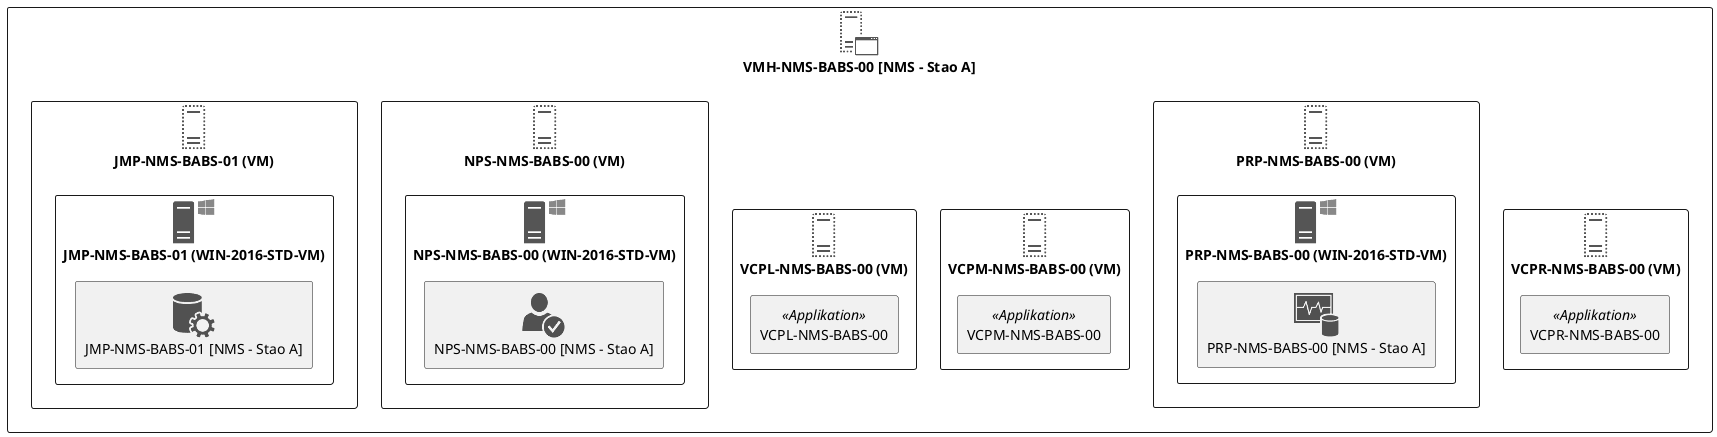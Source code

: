 @startuml


skinparam monochrome true
skinparam componentStyle uml2
!include <office/servers/virtual_application_server>
!include <office/Servers/virtual_server>
!include <office/Servers/virtual_server>
!include <office/Servers/windows_server>
!include <office/databases/monitoring_store>
!include <office/Servers/virtual_server>
!include <office/Servers/virtual_server>
!include <office/Servers/virtual_server>
!include <office/Servers/windows_server>
!include <office/security/credentials>
!include <office/Servers/virtual_server>
!include <office/Servers/windows_server>
!include <office/services/central_management_service>

show stereotype

rectangle VMH__S_NMS__S_BABS__S_00__F__aA_NMS__F___S___F_Stao__F_A_aC_ as "VMH-NMS-BABS-00 [NMS - Stao A]" <<$virtual_application_server>> {
	rectangle VCPR__S_NMS__S_BABS__S_00__F___N_VM__O_ as "VCPR-NMS-BABS-00 (VM)" <<$virtual_server>> {
		rectangle VCPR__S_NMS__S_BABS__S_00 as "VCPR-NMS-BABS-00" <<Applikation>> {
		}
	}
	rectangle PRP__S_NMS__S_BABS__S_00__F___N_VM__O_ as "PRP-NMS-BABS-00 (VM)" <<$virtual_server>> {
		rectangle PRP__S_NMS__S_BABS__S_00__F___N_WIN__S_2016__S_STD__S_VM__O_ as "PRP-NMS-BABS-00 (WIN-2016-STD-VM)" <<$windows_server>> {
			rectangle PRP__S_NMS__S_BABS__S_00__F__aA_NMS__F___S___F_Stao__F_A_aC_ as "PRP-NMS-BABS-00 [NMS - Stao A]" <<$monitoring_store>> {
			
			}
		}
	}
	rectangle VCPM__S_NMS__S_BABS__S_00__F___N_VM__O_ as "VCPM-NMS-BABS-00 (VM)" <<$virtual_server>> {
		rectangle VCPM__S_NMS__S_BABS__S_00 as "VCPM-NMS-BABS-00" <<Applikation>> {
		}
	}
	rectangle VCPL__S_NMS__S_BABS__S_00__F___N_VM__O_ as "VCPL-NMS-BABS-00 (VM)" <<$virtual_server>> {
		rectangle VCPL__S_NMS__S_BABS__S_00 as "VCPL-NMS-BABS-00" <<Applikation>> {
		}
	}
	rectangle NPS__S_NMS__S_BABS__S_00__F___N_VM__O_ as "NPS-NMS-BABS-00 (VM)" <<$virtual_server>> {
		rectangle NPS__S_NMS__S_BABS__S_00__F___N_WIN__S_2016__S_STD__S_VM__O_ as "NPS-NMS-BABS-00 (WIN-2016-STD-VM)" <<$windows_server>> {
			rectangle NPS__S_NMS__S_BABS__S_00__F__aA_NMS__F___S___F_Stao__F_A_aC_ as "NPS-NMS-BABS-00 [NMS - Stao A]" <<$credentials>> {
			
			}
		}
	}
	rectangle JMP__S_NMS__S_BABS__S_01__F___N_VM__O_ as "JMP-NMS-BABS-01 (VM)" <<$virtual_server>> {
		rectangle JMP__S_NMS__S_BABS__S_01__F___N_WIN__S_2016__S_STD__S_VM__O_ as "JMP-NMS-BABS-01 (WIN-2016-STD-VM)" <<$windows_server>> {
			rectangle JMP__S_NMS__S_BABS__S_01__F__aA_NMS__F___S___F_Stao__F_A_aC_ as "JMP-NMS-BABS-01 [NMS - Stao A]" <<$central_management_service>> {
			
			}
		}
	}
}


' Begin Protected Region [[layouting]]

' End Protected Region   [[layouting]]

@enduml
' Actifsource ID=[dc5bfacd-eaac-11e8-88d3-bfc6b992bdec,8549e840-0e95-11e9-9f19-6d15636f4ecc,Hash]
